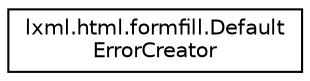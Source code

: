 digraph "Graphical Class Hierarchy"
{
 // LATEX_PDF_SIZE
  edge [fontname="Helvetica",fontsize="10",labelfontname="Helvetica",labelfontsize="10"];
  node [fontname="Helvetica",fontsize="10",shape=record];
  rankdir="LR";
  Node0 [label="lxml.html.formfill.Default\lErrorCreator",height=0.2,width=0.4,color="black", fillcolor="white", style="filled",URL="$classlxml_1_1html_1_1formfill_1_1DefaultErrorCreator.html",tooltip="Error filling."];
}
